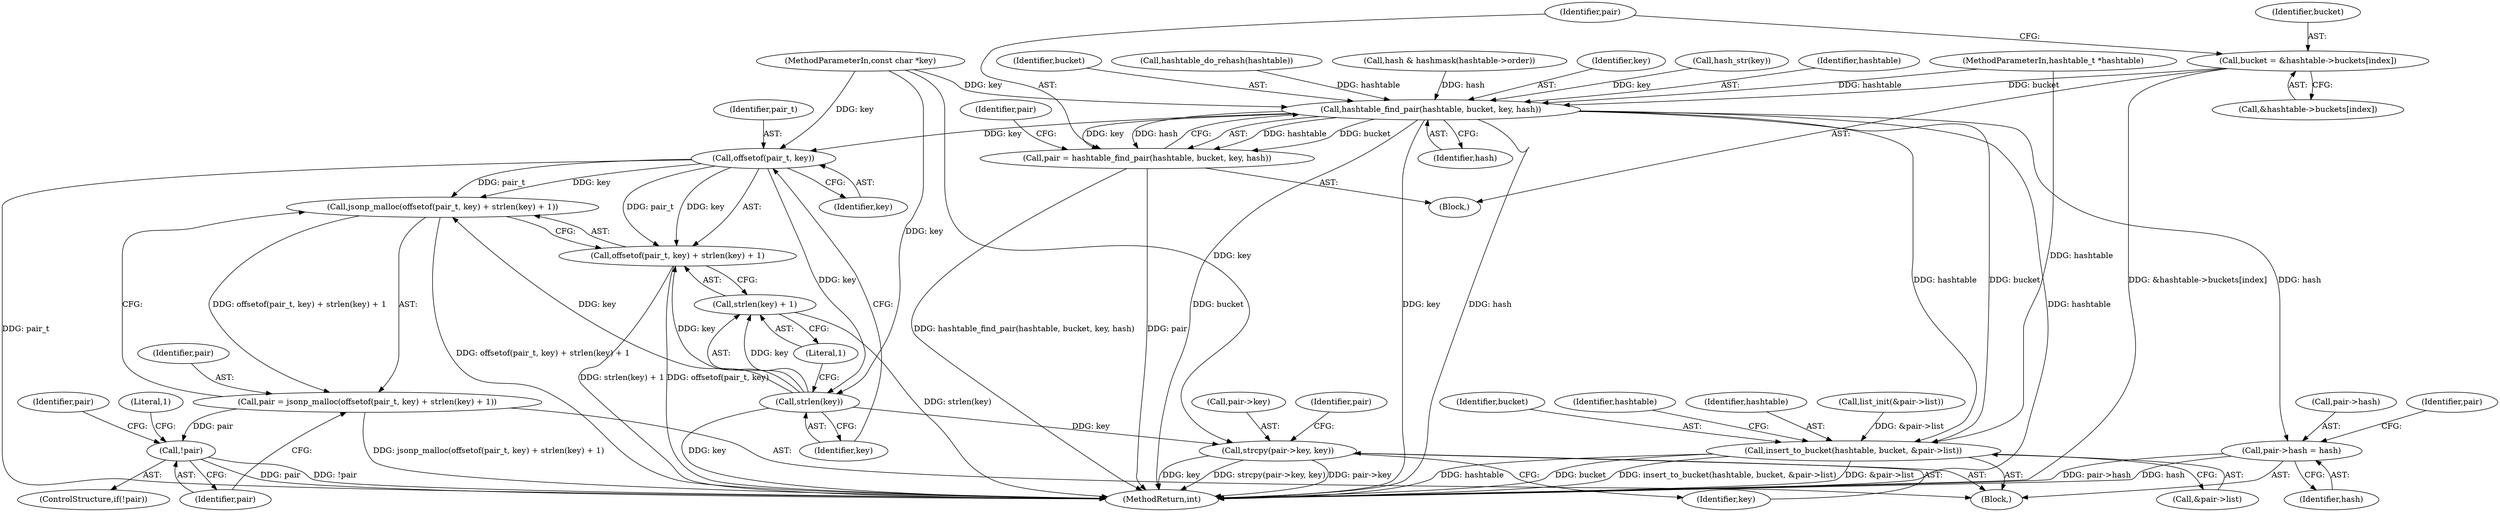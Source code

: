 digraph "0_jansson_8f80c2d83808150724d31793e6ade92749b1faa4_6@array" {
"1000139" [label="(Call,bucket = &hashtable->buckets[index])"];
"1000149" [label="(Call,hashtable_find_pair(hashtable, bucket, key, hash))"];
"1000147" [label="(Call,pair = hashtable_find_pair(hashtable, bucket, key, hash))"];
"1000172" [label="(Call,offsetof(pair_t, key))"];
"1000170" [label="(Call,jsonp_malloc(offsetof(pair_t, key) + strlen(key) + 1))"];
"1000168" [label="(Call,pair = jsonp_malloc(offsetof(pair_t, key) + strlen(key) + 1))"];
"1000180" [label="(Call,!pair)"];
"1000171" [label="(Call,offsetof(pair_t, key) + strlen(key) + 1)"];
"1000176" [label="(Call,strlen(key))"];
"1000175" [label="(Call,strlen(key) + 1)"];
"1000195" [label="(Call,strcpy(pair->key, key))"];
"1000185" [label="(Call,pair->hash = hash)"];
"1000210" [label="(Call,insert_to_bucket(hashtable, bucket, &pair->list))"];
"1000199" [label="(Identifier,key)"];
"1000202" [label="(Identifier,pair)"];
"1000170" [label="(Call,jsonp_malloc(offsetof(pair_t, key) + strlen(key) + 1))"];
"1000177" [label="(Identifier,key)"];
"1000212" [label="(Identifier,bucket)"];
"1000173" [label="(Identifier,pair_t)"];
"1000178" [label="(Literal,1)"];
"1000174" [label="(Identifier,key)"];
"1000223" [label="(MethodReturn,int)"];
"1000169" [label="(Identifier,pair)"];
"1000210" [label="(Call,insert_to_bucket(hashtable, bucket, &pair->list))"];
"1000153" [label="(Identifier,hash)"];
"1000107" [label="(Block,)"];
"1000186" [label="(Call,pair->hash)"];
"1000151" [label="(Identifier,bucket)"];
"1000181" [label="(Identifier,pair)"];
"1000147" [label="(Call,pair = hashtable_find_pair(hashtable, bucket, key, hash))"];
"1000184" [label="(Literal,1)"];
"1000189" [label="(Identifier,hash)"];
"1000172" [label="(Call,offsetof(pair_t, key))"];
"1000175" [label="(Call,strlen(key) + 1)"];
"1000213" [label="(Call,&pair->list)"];
"1000122" [label="(Call,hashtable_do_rehash(hashtable))"];
"1000179" [label="(ControlStructure,if(!pair))"];
"1000133" [label="(Call,hash & hashmask(hashtable->order))"];
"1000187" [label="(Identifier,pair)"];
"1000219" [label="(Identifier,hashtable)"];
"1000141" [label="(Call,&hashtable->buckets[index])"];
"1000155" [label="(Identifier,pair)"];
"1000196" [label="(Call,pair->key)"];
"1000152" [label="(Identifier,key)"];
"1000139" [label="(Call,bucket = &hashtable->buckets[index])"];
"1000211" [label="(Identifier,hashtable)"];
"1000176" [label="(Call,strlen(key))"];
"1000140" [label="(Identifier,bucket)"];
"1000149" [label="(Call,hashtable_find_pair(hashtable, bucket, key, hash))"];
"1000192" [label="(Identifier,pair)"];
"1000129" [label="(Call,hash_str(key))"];
"1000103" [label="(MethodParameterIn,hashtable_t *hashtable)"];
"1000104" [label="(MethodParameterIn,const char *key)"];
"1000180" [label="(Call,!pair)"];
"1000150" [label="(Identifier,hashtable)"];
"1000205" [label="(Call,list_init(&pair->list))"];
"1000167" [label="(Block,)"];
"1000195" [label="(Call,strcpy(pair->key, key))"];
"1000185" [label="(Call,pair->hash = hash)"];
"1000168" [label="(Call,pair = jsonp_malloc(offsetof(pair_t, key) + strlen(key) + 1))"];
"1000148" [label="(Identifier,pair)"];
"1000171" [label="(Call,offsetof(pair_t, key) + strlen(key) + 1)"];
"1000139" -> "1000107"  [label="AST: "];
"1000139" -> "1000141"  [label="CFG: "];
"1000140" -> "1000139"  [label="AST: "];
"1000141" -> "1000139"  [label="AST: "];
"1000148" -> "1000139"  [label="CFG: "];
"1000139" -> "1000223"  [label="DDG: &hashtable->buckets[index]"];
"1000139" -> "1000149"  [label="DDG: bucket"];
"1000149" -> "1000147"  [label="AST: "];
"1000149" -> "1000153"  [label="CFG: "];
"1000150" -> "1000149"  [label="AST: "];
"1000151" -> "1000149"  [label="AST: "];
"1000152" -> "1000149"  [label="AST: "];
"1000153" -> "1000149"  [label="AST: "];
"1000147" -> "1000149"  [label="CFG: "];
"1000149" -> "1000223"  [label="DDG: bucket"];
"1000149" -> "1000223"  [label="DDG: key"];
"1000149" -> "1000223"  [label="DDG: hash"];
"1000149" -> "1000223"  [label="DDG: hashtable"];
"1000149" -> "1000147"  [label="DDG: hashtable"];
"1000149" -> "1000147"  [label="DDG: bucket"];
"1000149" -> "1000147"  [label="DDG: key"];
"1000149" -> "1000147"  [label="DDG: hash"];
"1000122" -> "1000149"  [label="DDG: hashtable"];
"1000103" -> "1000149"  [label="DDG: hashtable"];
"1000129" -> "1000149"  [label="DDG: key"];
"1000104" -> "1000149"  [label="DDG: key"];
"1000133" -> "1000149"  [label="DDG: hash"];
"1000149" -> "1000172"  [label="DDG: key"];
"1000149" -> "1000185"  [label="DDG: hash"];
"1000149" -> "1000210"  [label="DDG: hashtable"];
"1000149" -> "1000210"  [label="DDG: bucket"];
"1000147" -> "1000107"  [label="AST: "];
"1000148" -> "1000147"  [label="AST: "];
"1000155" -> "1000147"  [label="CFG: "];
"1000147" -> "1000223"  [label="DDG: hashtable_find_pair(hashtable, bucket, key, hash)"];
"1000147" -> "1000223"  [label="DDG: pair"];
"1000172" -> "1000171"  [label="AST: "];
"1000172" -> "1000174"  [label="CFG: "];
"1000173" -> "1000172"  [label="AST: "];
"1000174" -> "1000172"  [label="AST: "];
"1000177" -> "1000172"  [label="CFG: "];
"1000172" -> "1000223"  [label="DDG: pair_t"];
"1000172" -> "1000170"  [label="DDG: pair_t"];
"1000172" -> "1000170"  [label="DDG: key"];
"1000172" -> "1000171"  [label="DDG: pair_t"];
"1000172" -> "1000171"  [label="DDG: key"];
"1000104" -> "1000172"  [label="DDG: key"];
"1000172" -> "1000176"  [label="DDG: key"];
"1000170" -> "1000168"  [label="AST: "];
"1000170" -> "1000171"  [label="CFG: "];
"1000171" -> "1000170"  [label="AST: "];
"1000168" -> "1000170"  [label="CFG: "];
"1000170" -> "1000223"  [label="DDG: offsetof(pair_t, key) + strlen(key) + 1"];
"1000170" -> "1000168"  [label="DDG: offsetof(pair_t, key) + strlen(key) + 1"];
"1000176" -> "1000170"  [label="DDG: key"];
"1000168" -> "1000167"  [label="AST: "];
"1000169" -> "1000168"  [label="AST: "];
"1000181" -> "1000168"  [label="CFG: "];
"1000168" -> "1000223"  [label="DDG: jsonp_malloc(offsetof(pair_t, key) + strlen(key) + 1)"];
"1000168" -> "1000180"  [label="DDG: pair"];
"1000180" -> "1000179"  [label="AST: "];
"1000180" -> "1000181"  [label="CFG: "];
"1000181" -> "1000180"  [label="AST: "];
"1000184" -> "1000180"  [label="CFG: "];
"1000187" -> "1000180"  [label="CFG: "];
"1000180" -> "1000223"  [label="DDG: pair"];
"1000180" -> "1000223"  [label="DDG: !pair"];
"1000171" -> "1000175"  [label="CFG: "];
"1000175" -> "1000171"  [label="AST: "];
"1000171" -> "1000223"  [label="DDG: offsetof(pair_t, key)"];
"1000171" -> "1000223"  [label="DDG: strlen(key) + 1"];
"1000176" -> "1000171"  [label="DDG: key"];
"1000176" -> "1000175"  [label="AST: "];
"1000176" -> "1000177"  [label="CFG: "];
"1000177" -> "1000176"  [label="AST: "];
"1000178" -> "1000176"  [label="CFG: "];
"1000176" -> "1000223"  [label="DDG: key"];
"1000176" -> "1000175"  [label="DDG: key"];
"1000104" -> "1000176"  [label="DDG: key"];
"1000176" -> "1000195"  [label="DDG: key"];
"1000175" -> "1000178"  [label="CFG: "];
"1000178" -> "1000175"  [label="AST: "];
"1000175" -> "1000223"  [label="DDG: strlen(key)"];
"1000195" -> "1000167"  [label="AST: "];
"1000195" -> "1000199"  [label="CFG: "];
"1000196" -> "1000195"  [label="AST: "];
"1000199" -> "1000195"  [label="AST: "];
"1000202" -> "1000195"  [label="CFG: "];
"1000195" -> "1000223"  [label="DDG: key"];
"1000195" -> "1000223"  [label="DDG: strcpy(pair->key, key)"];
"1000195" -> "1000223"  [label="DDG: pair->key"];
"1000104" -> "1000195"  [label="DDG: key"];
"1000185" -> "1000167"  [label="AST: "];
"1000185" -> "1000189"  [label="CFG: "];
"1000186" -> "1000185"  [label="AST: "];
"1000189" -> "1000185"  [label="AST: "];
"1000192" -> "1000185"  [label="CFG: "];
"1000185" -> "1000223"  [label="DDG: pair->hash"];
"1000185" -> "1000223"  [label="DDG: hash"];
"1000210" -> "1000167"  [label="AST: "];
"1000210" -> "1000213"  [label="CFG: "];
"1000211" -> "1000210"  [label="AST: "];
"1000212" -> "1000210"  [label="AST: "];
"1000213" -> "1000210"  [label="AST: "];
"1000219" -> "1000210"  [label="CFG: "];
"1000210" -> "1000223"  [label="DDG: bucket"];
"1000210" -> "1000223"  [label="DDG: insert_to_bucket(hashtable, bucket, &pair->list)"];
"1000210" -> "1000223"  [label="DDG: &pair->list"];
"1000210" -> "1000223"  [label="DDG: hashtable"];
"1000103" -> "1000210"  [label="DDG: hashtable"];
"1000205" -> "1000210"  [label="DDG: &pair->list"];
}
